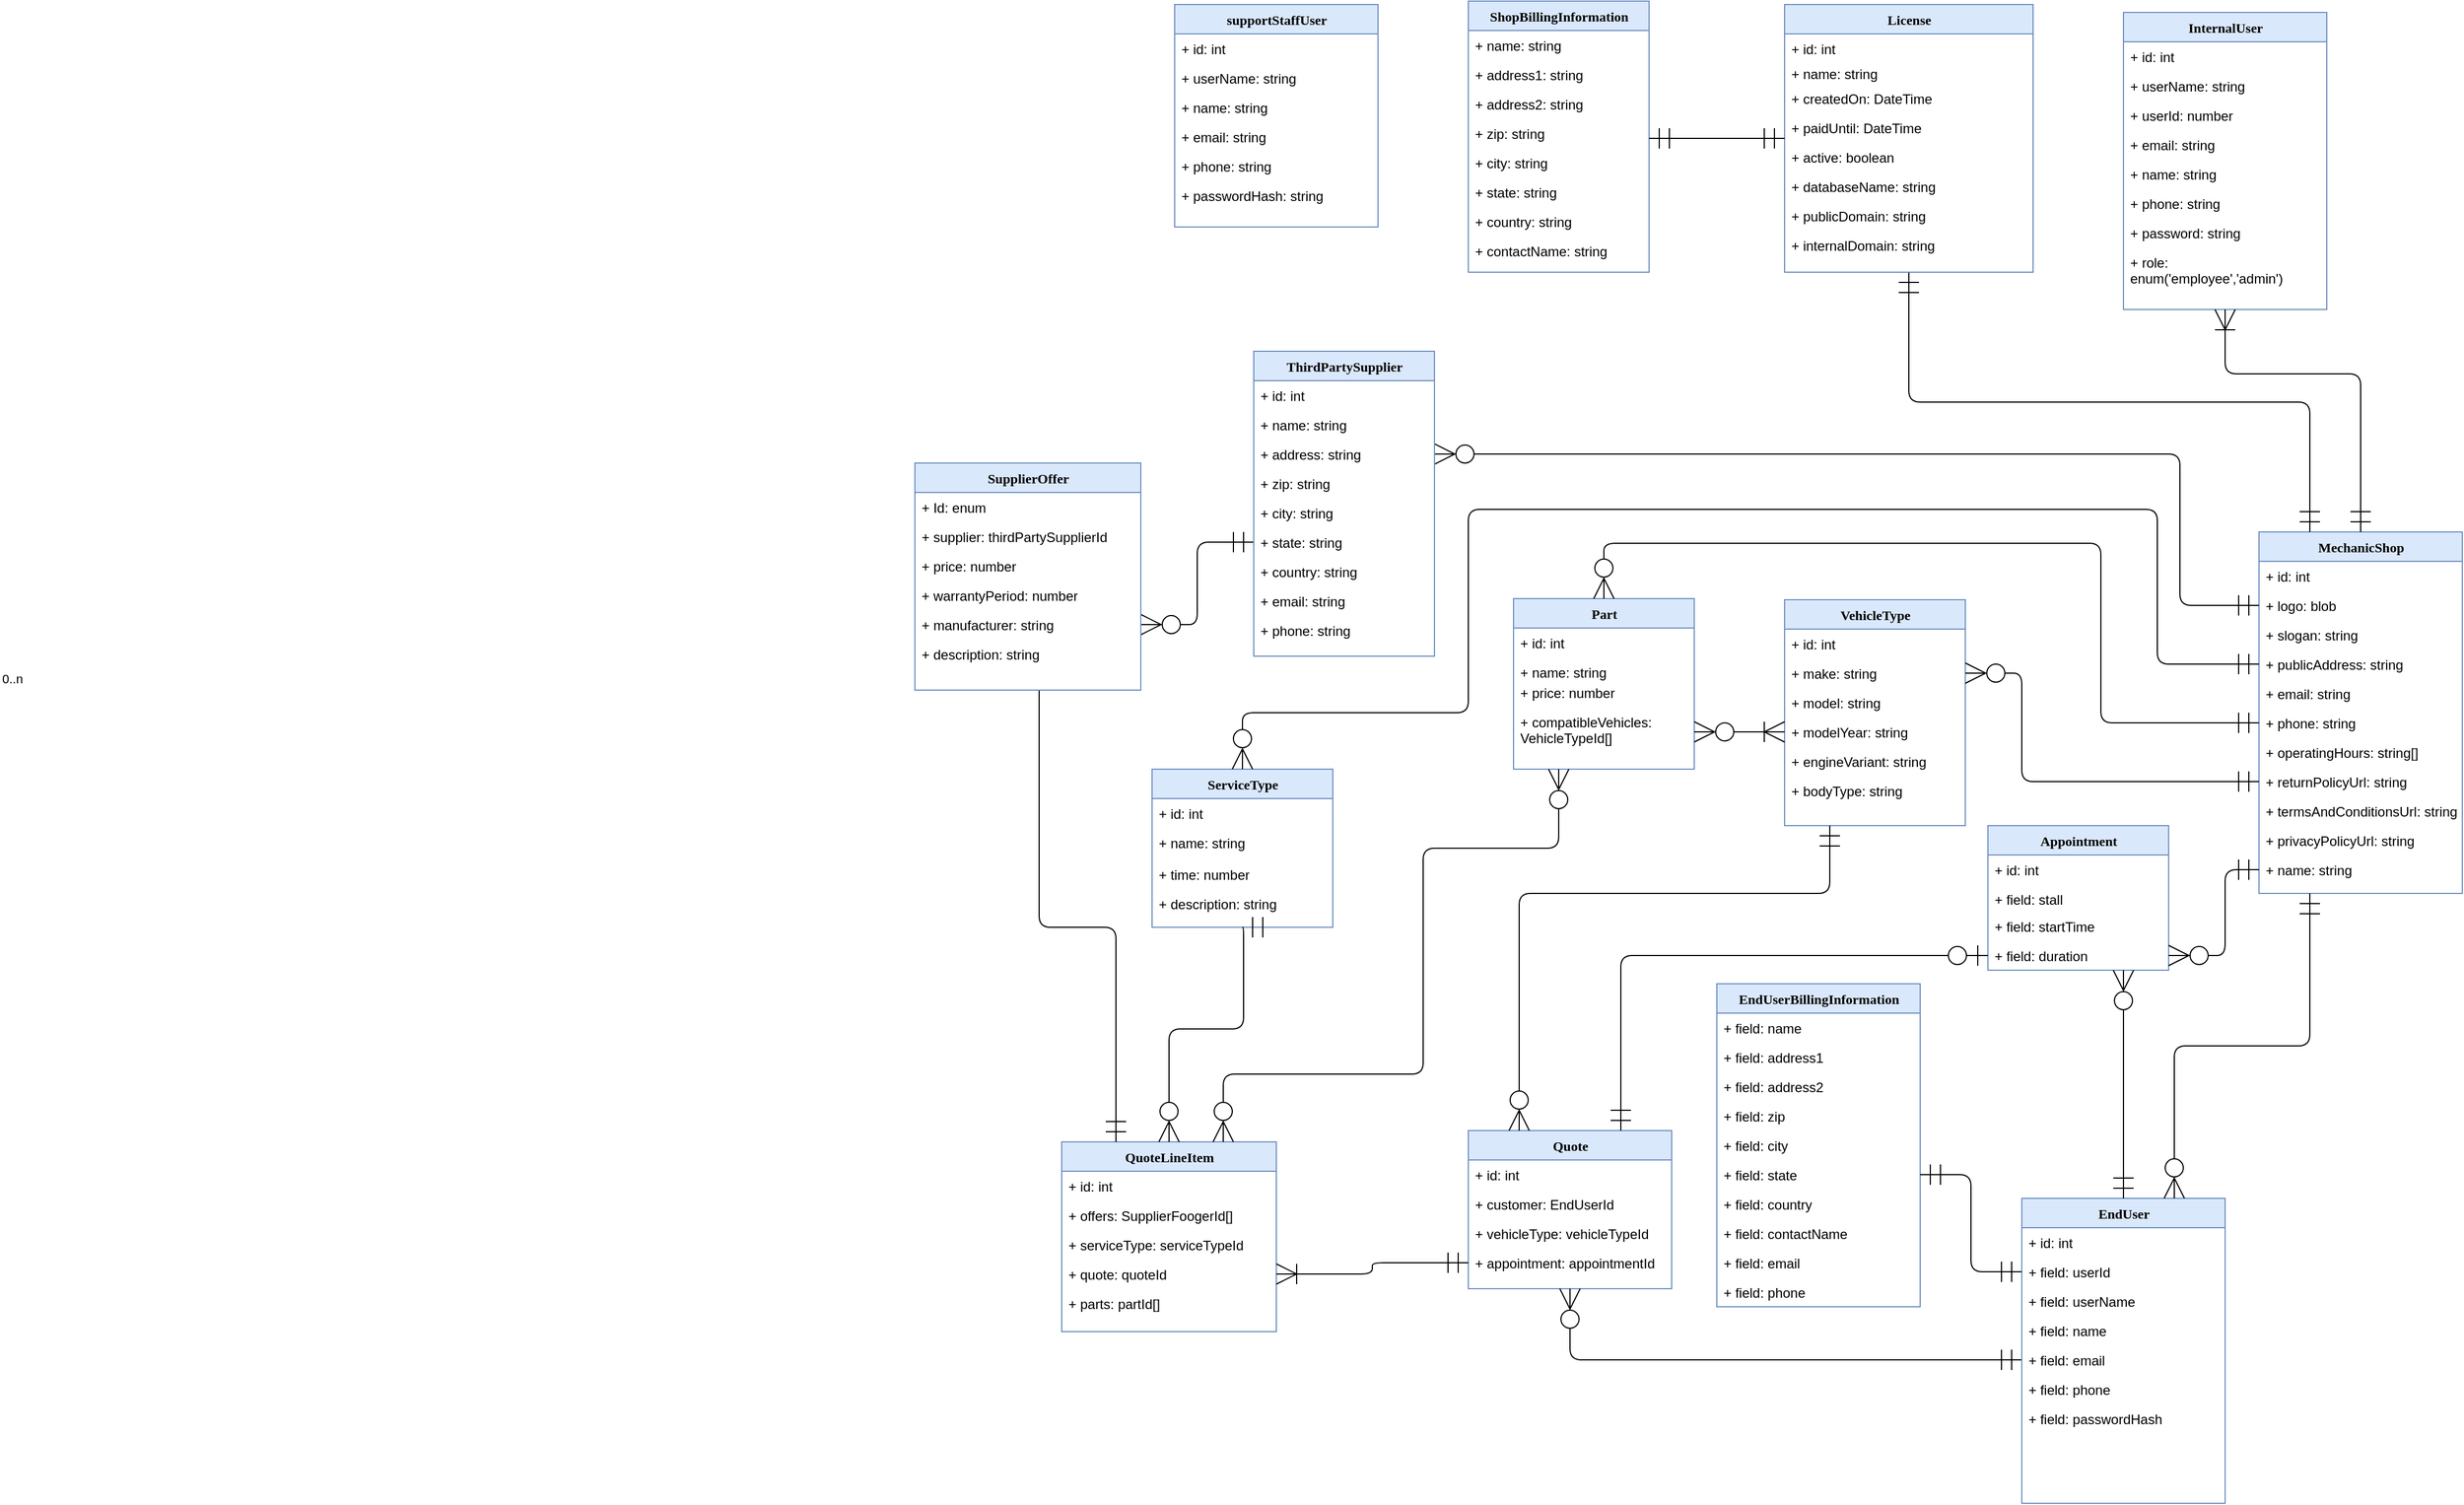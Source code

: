 <mxfile version="20.2.3" type="device"><diagram name="Page-1" id="9f46799a-70d6-7492-0946-bef42562c5a5"><mxGraphModel dx="3738" dy="2034" grid="1" gridSize="10" guides="1" tooltips="1" connect="1" arrows="1" fold="1" page="1" pageScale="1" pageWidth="1100" pageHeight="850" background="none" math="0" shadow="0"><root><mxCell id="0"/><mxCell id="1" parent="0"/><mxCell id="78961159f06e98e8-56" value="MechanicShop" style="swimlane;html=1;fontStyle=1;align=center;verticalAlign=top;childLayout=stackLayout;horizontal=1;startSize=26;horizontalStack=0;resizeParent=1;resizeLast=0;collapsible=1;marginBottom=0;swimlaneFillColor=#ffffff;rounded=0;shadow=0;comic=0;labelBackgroundColor=none;strokeWidth=1;fillColor=#dae8fc;fontFamily=Verdana;fontSize=12;strokeColor=#6c8ebf;" parent="1" vertex="1"><mxGeometry x="750" y="450" width="180" height="320" as="geometry"/></mxCell><mxCell id="H57DBLvsiJcWtCzNr-ad-3" value="+ id: int" style="text;html=1;strokeColor=none;fillColor=none;align=left;verticalAlign=top;spacingLeft=4;spacingRight=4;whiteSpace=wrap;overflow=hidden;rotatable=0;points=[[0,0.5],[1,0.5]];portConstraint=eastwest;" vertex="1" parent="78961159f06e98e8-56"><mxGeometry y="26" width="180" height="26" as="geometry"/></mxCell><mxCell id="78961159f06e98e8-57" value="+ logo: blob" style="text;html=1;strokeColor=none;fillColor=none;align=left;verticalAlign=top;spacingLeft=4;spacingRight=4;whiteSpace=wrap;overflow=hidden;rotatable=0;points=[[0,0.5],[1,0.5]];portConstraint=eastwest;" parent="78961159f06e98e8-56" vertex="1"><mxGeometry y="52" width="180" height="26" as="geometry"/></mxCell><mxCell id="78961159f06e98e8-58" value="+ slogan: string" style="text;html=1;strokeColor=none;fillColor=none;align=left;verticalAlign=top;spacingLeft=4;spacingRight=4;whiteSpace=wrap;overflow=hidden;rotatable=0;points=[[0,0.5],[1,0.5]];portConstraint=eastwest;" parent="78961159f06e98e8-56" vertex="1"><mxGeometry y="78" width="180" height="26" as="geometry"/></mxCell><mxCell id="78961159f06e98e8-59" value="+ publicAddress: string" style="text;html=1;strokeColor=none;fillColor=none;align=left;verticalAlign=top;spacingLeft=4;spacingRight=4;whiteSpace=wrap;overflow=hidden;rotatable=0;points=[[0,0.5],[1,0.5]];portConstraint=eastwest;" parent="78961159f06e98e8-56" vertex="1"><mxGeometry y="104" width="180" height="26" as="geometry"/></mxCell><mxCell id="78961159f06e98e8-60" value="+ email: string" style="text;html=1;strokeColor=none;fillColor=none;align=left;verticalAlign=top;spacingLeft=4;spacingRight=4;whiteSpace=wrap;overflow=hidden;rotatable=0;points=[[0,0.5],[1,0.5]];portConstraint=eastwest;" parent="78961159f06e98e8-56" vertex="1"><mxGeometry y="130" width="180" height="26" as="geometry"/></mxCell><mxCell id="78961159f06e98e8-61" value="+ phone: string" style="text;html=1;strokeColor=none;fillColor=none;align=left;verticalAlign=top;spacingLeft=4;spacingRight=4;whiteSpace=wrap;overflow=hidden;rotatable=0;points=[[0,0.5],[1,0.5]];portConstraint=eastwest;" parent="78961159f06e98e8-56" vertex="1"><mxGeometry y="156" width="180" height="26" as="geometry"/></mxCell><mxCell id="78961159f06e98e8-62" value="+ operatingHours: string[]" style="text;html=1;strokeColor=none;fillColor=none;align=left;verticalAlign=top;spacingLeft=4;spacingRight=4;whiteSpace=wrap;overflow=hidden;rotatable=0;points=[[0,0.5],[1,0.5]];portConstraint=eastwest;" parent="78961159f06e98e8-56" vertex="1"><mxGeometry y="182" width="180" height="26" as="geometry"/></mxCell><mxCell id="78961159f06e98e8-63" value="+ returnPolicyUrl: string" style="text;html=1;strokeColor=none;fillColor=none;align=left;verticalAlign=top;spacingLeft=4;spacingRight=4;whiteSpace=wrap;overflow=hidden;rotatable=0;points=[[0,0.5],[1,0.5]];portConstraint=eastwest;" parent="78961159f06e98e8-56" vertex="1"><mxGeometry y="208" width="180" height="26" as="geometry"/></mxCell><mxCell id="78961159f06e98e8-65" value="+ termsAndConditionsUrl: string" style="text;html=1;strokeColor=none;fillColor=none;align=left;verticalAlign=top;spacingLeft=4;spacingRight=4;whiteSpace=wrap;overflow=hidden;rotatable=0;points=[[0,0.5],[1,0.5]];portConstraint=eastwest;" parent="78961159f06e98e8-56" vertex="1"><mxGeometry y="234" width="180" height="26" as="geometry"/></mxCell><mxCell id="78961159f06e98e8-66" value="+ privacyPolicyUrl: string" style="text;html=1;strokeColor=none;fillColor=none;align=left;verticalAlign=top;spacingLeft=4;spacingRight=4;whiteSpace=wrap;overflow=hidden;rotatable=0;points=[[0,0.5],[1,0.5]];portConstraint=eastwest;" parent="78961159f06e98e8-56" vertex="1"><mxGeometry y="260" width="180" height="26" as="geometry"/></mxCell><mxCell id="MaNafPkNK3dRG7eyU0Rh-2" value="+ name: string" style="text;html=1;strokeColor=none;fillColor=none;align=left;verticalAlign=top;spacingLeft=4;spacingRight=4;whiteSpace=wrap;overflow=hidden;rotatable=0;points=[[0,0.5],[1,0.5]];portConstraint=eastwest;" parent="78961159f06e98e8-56" vertex="1"><mxGeometry y="286" width="180" height="26" as="geometry"/></mxCell><mxCell id="78961159f06e98e8-82" value="Quote" style="swimlane;html=1;fontStyle=1;align=center;verticalAlign=top;childLayout=stackLayout;horizontal=1;startSize=26;horizontalStack=0;resizeParent=1;resizeLast=0;collapsible=1;marginBottom=0;swimlaneFillColor=#ffffff;rounded=0;shadow=0;comic=0;labelBackgroundColor=none;strokeWidth=1;fillColor=#dae8fc;fontFamily=Verdana;fontSize=12;strokeColor=#6c8ebf;" parent="1" vertex="1"><mxGeometry x="50" y="980" width="180" height="140" as="geometry"/></mxCell><mxCell id="78961159f06e98e8-85" value="+ id: int" style="text;html=1;strokeColor=none;fillColor=none;align=left;verticalAlign=top;spacingLeft=4;spacingRight=4;whiteSpace=wrap;overflow=hidden;rotatable=0;points=[[0,0.5],[1,0.5]];portConstraint=eastwest;" parent="78961159f06e98e8-82" vertex="1"><mxGeometry y="26" width="180" height="26" as="geometry"/></mxCell><mxCell id="78961159f06e98e8-83" value="+ customer: EndUserId" style="text;html=1;strokeColor=none;fillColor=none;align=left;verticalAlign=top;spacingLeft=4;spacingRight=4;whiteSpace=wrap;overflow=hidden;rotatable=0;points=[[0,0.5],[1,0.5]];portConstraint=eastwest;" parent="78961159f06e98e8-82" vertex="1"><mxGeometry y="52" width="180" height="26" as="geometry"/></mxCell><mxCell id="78961159f06e98e8-84" value="+ vehicleType: vehicleTypeId" style="text;html=1;strokeColor=none;fillColor=none;align=left;verticalAlign=top;spacingLeft=4;spacingRight=4;whiteSpace=wrap;overflow=hidden;rotatable=0;points=[[0,0.5],[1,0.5]];portConstraint=eastwest;" parent="78961159f06e98e8-82" vertex="1"><mxGeometry y="78" width="180" height="26" as="geometry"/></mxCell><mxCell id="78961159f06e98e8-86" value="+ appointment: appointmentId" style="text;html=1;strokeColor=none;fillColor=none;align=left;verticalAlign=top;spacingLeft=4;spacingRight=4;whiteSpace=wrap;overflow=hidden;rotatable=0;points=[[0,0.5],[1,0.5]];portConstraint=eastwest;" parent="78961159f06e98e8-82" vertex="1"><mxGeometry y="104" width="180" height="26" as="geometry"/></mxCell><mxCell id="78961159f06e98e8-95" value="QuoteLineItem" style="swimlane;html=1;fontStyle=1;align=center;verticalAlign=top;childLayout=stackLayout;horizontal=1;startSize=26;horizontalStack=0;resizeParent=1;resizeLast=0;collapsible=1;marginBottom=0;swimlaneFillColor=#ffffff;rounded=0;shadow=0;comic=0;labelBackgroundColor=none;strokeWidth=1;fillColor=#dae8fc;fontFamily=Verdana;fontSize=12;strokeColor=#6c8ebf;" parent="1" vertex="1"><mxGeometry x="-310" y="990" width="190" height="168" as="geometry"/></mxCell><mxCell id="78961159f06e98e8-87" value="+ id: int" style="text;html=1;strokeColor=none;fillColor=none;align=left;verticalAlign=top;spacingLeft=4;spacingRight=4;whiteSpace=wrap;overflow=hidden;rotatable=0;points=[[0,0.5],[1,0.5]];portConstraint=eastwest;" parent="78961159f06e98e8-95" vertex="1"><mxGeometry y="26" width="190" height="26" as="geometry"/></mxCell><mxCell id="78961159f06e98e8-96" value="+ offers: SupplierFoogerId[]" style="text;html=1;strokeColor=none;fillColor=none;align=left;verticalAlign=top;spacingLeft=4;spacingRight=4;whiteSpace=wrap;overflow=hidden;rotatable=0;points=[[0,0.5],[1,0.5]];portConstraint=eastwest;" parent="78961159f06e98e8-95" vertex="1"><mxGeometry y="52" width="190" height="26" as="geometry"/></mxCell><mxCell id="78961159f06e98e8-97" value="+ serviceType: serviceTypeId&amp;nbsp;" style="text;html=1;strokeColor=none;fillColor=none;align=left;verticalAlign=top;spacingLeft=4;spacingRight=4;whiteSpace=wrap;overflow=hidden;rotatable=0;points=[[0,0.5],[1,0.5]];portConstraint=eastwest;" parent="78961159f06e98e8-95" vertex="1"><mxGeometry y="78" width="190" height="26" as="geometry"/></mxCell><mxCell id="78961159f06e98e8-98" value="+ quote: quoteId" style="text;html=1;strokeColor=none;fillColor=none;align=left;verticalAlign=top;spacingLeft=4;spacingRight=4;whiteSpace=wrap;overflow=hidden;rotatable=0;points=[[0,0.5],[1,0.5]];portConstraint=eastwest;" parent="78961159f06e98e8-95" vertex="1"><mxGeometry y="104" width="190" height="26" as="geometry"/></mxCell><mxCell id="78961159f06e98e8-102" value="+ parts: partId[]" style="text;html=1;strokeColor=none;fillColor=none;align=left;verticalAlign=top;spacingLeft=4;spacingRight=4;whiteSpace=wrap;overflow=hidden;rotatable=0;points=[[0,0.5],[1,0.5]];portConstraint=eastwest;" parent="78961159f06e98e8-95" vertex="1"><mxGeometry y="130" width="190" height="26" as="geometry"/></mxCell><mxCell id="46ZdBslRODWZEYfCIZZH-12" value="" style="endArrow=ERmandOne;html=1;edgeStyle=orthogonalEdgeStyle;rounded=1;exitX=0.5;exitY=1;exitDx=0;exitDy=0;entryX=0.25;entryY=0;entryDx=0;entryDy=0;startArrow=ERmandOne;startFill=0;endFill=0;endSize=16;startSize=16;" parent="1" source="ke-xXv9OqPbWqF709rVO-10" target="78961159f06e98e8-56" edge="1"><mxGeometry relative="1" as="geometry"><mxPoint x="480" y="360" as="sourcePoint"/><mxPoint x="500" y="490" as="targetPoint"/></mxGeometry></mxCell><mxCell id="46ZdBslRODWZEYfCIZZH-15" value="InternalUser" style="swimlane;html=1;fontStyle=1;align=center;verticalAlign=top;childLayout=stackLayout;horizontal=1;startSize=26;horizontalStack=0;resizeParent=1;resizeLast=0;collapsible=1;marginBottom=0;swimlaneFillColor=#ffffff;rounded=0;shadow=0;comic=0;labelBackgroundColor=none;strokeWidth=1;fillColor=#dae8fc;fontFamily=Verdana;fontSize=12;strokeColor=#6c8ebf;" parent="1" vertex="1"><mxGeometry x="630" y="-10" width="180" height="263" as="geometry"/></mxCell><mxCell id="H57DBLvsiJcWtCzNr-ad-4" value="+ id: int" style="text;html=1;strokeColor=none;fillColor=none;align=left;verticalAlign=top;spacingLeft=4;spacingRight=4;whiteSpace=wrap;overflow=hidden;rotatable=0;points=[[0,0.5],[1,0.5]];portConstraint=eastwest;" vertex="1" parent="46ZdBslRODWZEYfCIZZH-15"><mxGeometry y="26" width="180" height="26" as="geometry"/></mxCell><mxCell id="46ZdBslRODWZEYfCIZZH-16" value="+ userName: string" style="text;html=1;strokeColor=none;fillColor=none;align=left;verticalAlign=top;spacingLeft=4;spacingRight=4;whiteSpace=wrap;overflow=hidden;rotatable=0;points=[[0,0.5],[1,0.5]];portConstraint=eastwest;" parent="46ZdBslRODWZEYfCIZZH-15" vertex="1"><mxGeometry y="52" width="180" height="26" as="geometry"/></mxCell><mxCell id="46ZdBslRODWZEYfCIZZH-17" value="+ userId: number" style="text;html=1;strokeColor=none;fillColor=none;align=left;verticalAlign=top;spacingLeft=4;spacingRight=4;whiteSpace=wrap;overflow=hidden;rotatable=0;points=[[0,0.5],[1,0.5]];portConstraint=eastwest;" parent="46ZdBslRODWZEYfCIZZH-15" vertex="1"><mxGeometry y="78" width="180" height="26" as="geometry"/></mxCell><mxCell id="46ZdBslRODWZEYfCIZZH-18" value="+ email: string" style="text;html=1;strokeColor=none;fillColor=none;align=left;verticalAlign=top;spacingLeft=4;spacingRight=4;whiteSpace=wrap;overflow=hidden;rotatable=0;points=[[0,0.5],[1,0.5]];portConstraint=eastwest;" parent="46ZdBslRODWZEYfCIZZH-15" vertex="1"><mxGeometry y="104" width="180" height="26" as="geometry"/></mxCell><mxCell id="46ZdBslRODWZEYfCIZZH-19" value="+ name: string" style="text;html=1;strokeColor=none;fillColor=none;align=left;verticalAlign=top;spacingLeft=4;spacingRight=4;whiteSpace=wrap;overflow=hidden;rotatable=0;points=[[0,0.5],[1,0.5]];portConstraint=eastwest;" parent="46ZdBslRODWZEYfCIZZH-15" vertex="1"><mxGeometry y="130" width="180" height="26" as="geometry"/></mxCell><mxCell id="46ZdBslRODWZEYfCIZZH-20" value="+ phone: string" style="text;html=1;strokeColor=none;fillColor=none;align=left;verticalAlign=top;spacingLeft=4;spacingRight=4;whiteSpace=wrap;overflow=hidden;rotatable=0;points=[[0,0.5],[1,0.5]];portConstraint=eastwest;" parent="46ZdBslRODWZEYfCIZZH-15" vertex="1"><mxGeometry y="156" width="180" height="26" as="geometry"/></mxCell><mxCell id="46ZdBslRODWZEYfCIZZH-21" value="+ password: string" style="text;html=1;strokeColor=none;fillColor=none;align=left;verticalAlign=top;spacingLeft=4;spacingRight=4;whiteSpace=wrap;overflow=hidden;rotatable=0;points=[[0,0.5],[1,0.5]];portConstraint=eastwest;" parent="46ZdBslRODWZEYfCIZZH-15" vertex="1"><mxGeometry y="182" width="180" height="26" as="geometry"/></mxCell><mxCell id="MaNafPkNK3dRG7eyU0Rh-1" value="+ role: enum('employee','admin')" style="text;html=1;strokeColor=none;fillColor=none;align=left;verticalAlign=top;spacingLeft=4;spacingRight=4;whiteSpace=wrap;overflow=hidden;rotatable=0;points=[[0,0.5],[1,0.5]];portConstraint=eastwest;" parent="46ZdBslRODWZEYfCIZZH-15" vertex="1"><mxGeometry y="208" width="180" height="38" as="geometry"/></mxCell><mxCell id="46ZdBslRODWZEYfCIZZH-25" value="" style="endArrow=ERoneToMany;html=1;edgeStyle=orthogonalEdgeStyle;rounded=1;exitX=0.5;exitY=0;exitDx=0;exitDy=0;entryX=0.5;entryY=1;entryDx=0;entryDy=0;endFill=0;startArrow=ERmandOne;startFill=0;endSize=16;startSize=16;" parent="1" source="78961159f06e98e8-56" target="46ZdBslRODWZEYfCIZZH-15" edge="1"><mxGeometry relative="1" as="geometry"><mxPoint x="895" y="708" as="sourcePoint"/><mxPoint x="1055" y="708" as="targetPoint"/><Array as="points"><mxPoint x="840" y="310"/><mxPoint x="720" y="310"/></Array></mxGeometry></mxCell><mxCell id="46ZdBslRODWZEYfCIZZH-28" value="EndUserBillingInformation" style="swimlane;html=1;fontStyle=1;align=center;verticalAlign=top;childLayout=stackLayout;horizontal=1;startSize=26;horizontalStack=0;resizeParent=1;resizeLast=0;collapsible=1;marginBottom=0;swimlaneFillColor=#ffffff;rounded=0;shadow=0;comic=0;labelBackgroundColor=none;strokeWidth=1;fillColor=#dae8fc;fontFamily=Verdana;fontSize=12;strokeColor=#6c8ebf;" parent="1" vertex="1"><mxGeometry x="270" y="850" width="180" height="286" as="geometry"/></mxCell><mxCell id="46ZdBslRODWZEYfCIZZH-29" value="+ field: name" style="text;html=1;strokeColor=none;fillColor=none;align=left;verticalAlign=top;spacingLeft=4;spacingRight=4;whiteSpace=wrap;overflow=hidden;rotatable=0;points=[[0,0.5],[1,0.5]];portConstraint=eastwest;" parent="46ZdBslRODWZEYfCIZZH-28" vertex="1"><mxGeometry y="26" width="180" height="26" as="geometry"/></mxCell><mxCell id="46ZdBslRODWZEYfCIZZH-30" value="+ field: address1" style="text;html=1;strokeColor=none;fillColor=none;align=left;verticalAlign=top;spacingLeft=4;spacingRight=4;whiteSpace=wrap;overflow=hidden;rotatable=0;points=[[0,0.5],[1,0.5]];portConstraint=eastwest;" parent="46ZdBslRODWZEYfCIZZH-28" vertex="1"><mxGeometry y="52" width="180" height="26" as="geometry"/></mxCell><mxCell id="46ZdBslRODWZEYfCIZZH-31" value="+ field: address2" style="text;html=1;strokeColor=none;fillColor=none;align=left;verticalAlign=top;spacingLeft=4;spacingRight=4;whiteSpace=wrap;overflow=hidden;rotatable=0;points=[[0,0.5],[1,0.5]];portConstraint=eastwest;" parent="46ZdBslRODWZEYfCIZZH-28" vertex="1"><mxGeometry y="78" width="180" height="26" as="geometry"/></mxCell><mxCell id="46ZdBslRODWZEYfCIZZH-32" value="+ field: zip" style="text;html=1;strokeColor=none;fillColor=none;align=left;verticalAlign=top;spacingLeft=4;spacingRight=4;whiteSpace=wrap;overflow=hidden;rotatable=0;points=[[0,0.5],[1,0.5]];portConstraint=eastwest;" parent="46ZdBslRODWZEYfCIZZH-28" vertex="1"><mxGeometry y="104" width="180" height="26" as="geometry"/></mxCell><mxCell id="46ZdBslRODWZEYfCIZZH-33" value="+ field: city" style="text;html=1;strokeColor=none;fillColor=none;align=left;verticalAlign=top;spacingLeft=4;spacingRight=4;whiteSpace=wrap;overflow=hidden;rotatable=0;points=[[0,0.5],[1,0.5]];portConstraint=eastwest;" parent="46ZdBslRODWZEYfCIZZH-28" vertex="1"><mxGeometry y="130" width="180" height="26" as="geometry"/></mxCell><mxCell id="46ZdBslRODWZEYfCIZZH-34" value="+ field: state" style="text;html=1;strokeColor=none;fillColor=none;align=left;verticalAlign=top;spacingLeft=4;spacingRight=4;whiteSpace=wrap;overflow=hidden;rotatable=0;points=[[0,0.5],[1,0.5]];portConstraint=eastwest;" parent="46ZdBslRODWZEYfCIZZH-28" vertex="1"><mxGeometry y="156" width="180" height="26" as="geometry"/></mxCell><mxCell id="46ZdBslRODWZEYfCIZZH-35" value="+ field: country" style="text;html=1;strokeColor=none;fillColor=none;align=left;verticalAlign=top;spacingLeft=4;spacingRight=4;whiteSpace=wrap;overflow=hidden;rotatable=0;points=[[0,0.5],[1,0.5]];portConstraint=eastwest;" parent="46ZdBslRODWZEYfCIZZH-28" vertex="1"><mxGeometry y="182" width="180" height="26" as="geometry"/></mxCell><mxCell id="46ZdBslRODWZEYfCIZZH-36" value="+ field: contactName" style="text;html=1;strokeColor=none;fillColor=none;align=left;verticalAlign=top;spacingLeft=4;spacingRight=4;whiteSpace=wrap;overflow=hidden;rotatable=0;points=[[0,0.5],[1,0.5]];portConstraint=eastwest;" parent="46ZdBslRODWZEYfCIZZH-28" vertex="1"><mxGeometry y="208" width="180" height="26" as="geometry"/></mxCell><mxCell id="46ZdBslRODWZEYfCIZZH-37" value="+ field: email" style="text;html=1;strokeColor=none;fillColor=none;align=left;verticalAlign=top;spacingLeft=4;spacingRight=4;whiteSpace=wrap;overflow=hidden;rotatable=0;points=[[0,0.5],[1,0.5]];portConstraint=eastwest;" parent="46ZdBslRODWZEYfCIZZH-28" vertex="1"><mxGeometry y="234" width="180" height="26" as="geometry"/></mxCell><mxCell id="46ZdBslRODWZEYfCIZZH-38" value="+ field: phone" style="text;html=1;strokeColor=none;fillColor=none;align=left;verticalAlign=top;spacingLeft=4;spacingRight=4;whiteSpace=wrap;overflow=hidden;rotatable=0;points=[[0,0.5],[1,0.5]];portConstraint=eastwest;" parent="46ZdBslRODWZEYfCIZZH-28" vertex="1"><mxGeometry y="260" width="180" height="26" as="geometry"/></mxCell><mxCell id="46ZdBslRODWZEYfCIZZH-40" value="" style="endArrow=ERmandOne;endFill=0;endSize=16;html=1;rounded=1;strokeColor=default;exitX=1;exitY=0.5;exitDx=0;exitDy=0;edgeStyle=orthogonalEdgeStyle;startSize=16;entryX=0;entryY=0.5;entryDx=0;entryDy=0;startArrow=ERoneToMany;startFill=0;" parent="1" source="78961159f06e98e8-98" target="78961159f06e98e8-86" edge="1"><mxGeometry width="160" relative="1" as="geometry"><mxPoint x="-260" y="1818" as="sourcePoint"/><mxPoint x="20" y="1093" as="targetPoint"/></mxGeometry></mxCell><mxCell id="46ZdBslRODWZEYfCIZZH-41" value="" style="endArrow=ERzeroToMany;html=1;edgeStyle=orthogonalEdgeStyle;rounded=1;startSize=16;endSize=16;strokeColor=default;exitX=0;exitY=0.5;exitDx=0;exitDy=0;startArrow=ERmandOne;startFill=0;endFill=0;entryX=0.5;entryY=1;entryDx=0;entryDy=0;" parent="1" source="46ZdBslRODWZEYfCIZZH-50" target="78961159f06e98e8-82" edge="1"><mxGeometry relative="1" as="geometry"><mxPoint x="340" y="980" as="sourcePoint"/><mxPoint x="230" y="1123" as="targetPoint"/><Array as="points"><mxPoint x="140" y="1183"/></Array></mxGeometry></mxCell><mxCell id="46ZdBslRODWZEYfCIZZH-42" value="1" style="edgeLabel;resizable=0;html=1;align=left;verticalAlign=bottom;" parent="46ZdBslRODWZEYfCIZZH-41" connectable="0" vertex="1"><mxGeometry x="-1" relative="1" as="geometry"/></mxCell><mxCell id="46ZdBslRODWZEYfCIZZH-46" value="EndUser" style="swimlane;html=1;fontStyle=1;align=center;verticalAlign=top;childLayout=stackLayout;horizontal=1;startSize=26;horizontalStack=0;resizeParent=1;resizeLast=0;collapsible=1;marginBottom=0;swimlaneFillColor=#ffffff;rounded=0;shadow=0;comic=0;labelBackgroundColor=none;strokeWidth=1;fillColor=#dae8fc;fontFamily=Verdana;fontSize=12;strokeColor=#6c8ebf;" parent="1" vertex="1"><mxGeometry x="540" y="1040" width="180" height="270" as="geometry"/></mxCell><mxCell id="78961159f06e98e8-89" value="+ id: int" style="text;html=1;strokeColor=none;fillColor=none;align=left;verticalAlign=top;spacingLeft=4;spacingRight=4;whiteSpace=wrap;overflow=hidden;rotatable=0;points=[[0,0.5],[1,0.5]];portConstraint=eastwest;" parent="46ZdBslRODWZEYfCIZZH-46" vertex="1"><mxGeometry y="26" width="180" height="26" as="geometry"/></mxCell><mxCell id="46ZdBslRODWZEYfCIZZH-47" value="+ field: userId" style="text;html=1;strokeColor=none;fillColor=none;align=left;verticalAlign=top;spacingLeft=4;spacingRight=4;whiteSpace=wrap;overflow=hidden;rotatable=0;points=[[0,0.5],[1,0.5]];portConstraint=eastwest;" parent="46ZdBslRODWZEYfCIZZH-46" vertex="1"><mxGeometry y="52" width="180" height="26" as="geometry"/></mxCell><mxCell id="46ZdBslRODWZEYfCIZZH-48" value="+ field: userName" style="text;html=1;strokeColor=none;fillColor=none;align=left;verticalAlign=top;spacingLeft=4;spacingRight=4;whiteSpace=wrap;overflow=hidden;rotatable=0;points=[[0,0.5],[1,0.5]];portConstraint=eastwest;" parent="46ZdBslRODWZEYfCIZZH-46" vertex="1"><mxGeometry y="78" width="180" height="26" as="geometry"/></mxCell><mxCell id="46ZdBslRODWZEYfCIZZH-49" value="+ field: name" style="text;html=1;strokeColor=none;fillColor=none;align=left;verticalAlign=top;spacingLeft=4;spacingRight=4;whiteSpace=wrap;overflow=hidden;rotatable=0;points=[[0,0.5],[1,0.5]];portConstraint=eastwest;" parent="46ZdBslRODWZEYfCIZZH-46" vertex="1"><mxGeometry y="104" width="180" height="26" as="geometry"/></mxCell><mxCell id="46ZdBslRODWZEYfCIZZH-50" value="+ field: email" style="text;html=1;strokeColor=none;fillColor=none;align=left;verticalAlign=top;spacingLeft=4;spacingRight=4;whiteSpace=wrap;overflow=hidden;rotatable=0;points=[[0,0.5],[1,0.5]];portConstraint=eastwest;" parent="46ZdBslRODWZEYfCIZZH-46" vertex="1"><mxGeometry y="130" width="180" height="26" as="geometry"/></mxCell><mxCell id="46ZdBslRODWZEYfCIZZH-51" value="+ field: phone" style="text;html=1;strokeColor=none;fillColor=none;align=left;verticalAlign=top;spacingLeft=4;spacingRight=4;whiteSpace=wrap;overflow=hidden;rotatable=0;points=[[0,0.5],[1,0.5]];portConstraint=eastwest;" parent="46ZdBslRODWZEYfCIZZH-46" vertex="1"><mxGeometry y="156" width="180" height="26" as="geometry"/></mxCell><mxCell id="46ZdBslRODWZEYfCIZZH-52" value="+ field: passwordHash" style="text;html=1;strokeColor=none;fillColor=none;align=left;verticalAlign=top;spacingLeft=4;spacingRight=4;whiteSpace=wrap;overflow=hidden;rotatable=0;points=[[0,0.5],[1,0.5]];portConstraint=eastwest;" parent="46ZdBslRODWZEYfCIZZH-46" vertex="1"><mxGeometry y="182" width="180" height="26" as="geometry"/></mxCell><mxCell id="46ZdBslRODWZEYfCIZZH-56" value="" style="endArrow=ERmandOne;endFill=0;endSize=16;html=1;rounded=1;strokeColor=default;exitX=1;exitY=0.5;exitDx=0;exitDy=0;entryX=0;entryY=0.5;entryDx=0;entryDy=0;edgeStyle=orthogonalEdgeStyle;startArrow=ERmandOne;startFill=0;startSize=16;" parent="1" source="46ZdBslRODWZEYfCIZZH-34" target="46ZdBslRODWZEYfCIZZH-47" edge="1"><mxGeometry width="160" relative="1" as="geometry"><mxPoint x="430" y="1030" as="sourcePoint"/><mxPoint x="590" y="1030" as="targetPoint"/></mxGeometry></mxCell><mxCell id="46ZdBslRODWZEYfCIZZH-59" value="Appointment" style="swimlane;html=1;fontStyle=1;align=center;verticalAlign=top;childLayout=stackLayout;horizontal=1;startSize=26;horizontalStack=0;resizeParent=1;resizeLast=0;collapsible=1;marginBottom=0;swimlaneFillColor=#ffffff;rounded=0;shadow=0;comic=0;labelBackgroundColor=none;strokeWidth=1;fillColor=#dae8fc;fontFamily=Verdana;fontSize=12;strokeColor=#6c8ebf;" parent="1" vertex="1"><mxGeometry x="510" y="710" width="160" height="128" as="geometry"/></mxCell><mxCell id="46ZdBslRODWZEYfCIZZH-63" value="+ id: int" style="text;html=1;strokeColor=none;fillColor=none;align=left;verticalAlign=top;spacingLeft=4;spacingRight=4;whiteSpace=wrap;overflow=hidden;rotatable=0;points=[[0,0.5],[1,0.5]];portConstraint=eastwest;" parent="46ZdBslRODWZEYfCIZZH-59" vertex="1"><mxGeometry y="26" width="160" height="26" as="geometry"/></mxCell><mxCell id="46ZdBslRODWZEYfCIZZH-60" value="+ field: stall" style="text;html=1;strokeColor=none;fillColor=none;align=left;verticalAlign=top;spacingLeft=4;spacingRight=4;whiteSpace=wrap;overflow=hidden;rotatable=0;points=[[0,0.5],[1,0.5]];portConstraint=eastwest;" parent="46ZdBslRODWZEYfCIZZH-59" vertex="1"><mxGeometry y="52" width="160" height="24" as="geometry"/></mxCell><mxCell id="46ZdBslRODWZEYfCIZZH-61" value="+ field: startTime" style="text;html=1;strokeColor=none;fillColor=none;align=left;verticalAlign=top;spacingLeft=4;spacingRight=4;whiteSpace=wrap;overflow=hidden;rotatable=0;points=[[0,0.5],[1,0.5]];portConstraint=eastwest;" parent="46ZdBslRODWZEYfCIZZH-59" vertex="1"><mxGeometry y="76" width="160" height="26" as="geometry"/></mxCell><mxCell id="46ZdBslRODWZEYfCIZZH-62" value="+ field: duration" style="text;html=1;strokeColor=none;fillColor=none;align=left;verticalAlign=top;spacingLeft=4;spacingRight=4;whiteSpace=wrap;overflow=hidden;rotatable=0;points=[[0,0.5],[1,0.5]];portConstraint=eastwest;" parent="46ZdBslRODWZEYfCIZZH-59" vertex="1"><mxGeometry y="102" width="160" height="26" as="geometry"/></mxCell><mxCell id="46ZdBslRODWZEYfCIZZH-67" value="" style="endArrow=ERzeroToMany;html=1;edgeStyle=orthogonalEdgeStyle;rounded=1;startSize=16;endSize=16;strokeColor=default;exitX=0.25;exitY=1;exitDx=0;exitDy=0;entryX=0.75;entryY=0;entryDx=0;entryDy=0;endFill=0;startArrow=ERmandOne;startFill=0;" parent="1" source="78961159f06e98e8-56" target="46ZdBslRODWZEYfCIZZH-46" edge="1"><mxGeometry relative="1" as="geometry"><mxPoint x="110" y="840" as="sourcePoint"/><mxPoint x="270" y="840" as="targetPoint"/></mxGeometry></mxCell><mxCell id="46ZdBslRODWZEYfCIZZH-70" value="" style="endArrow=ERzeroToMany;html=1;edgeStyle=orthogonalEdgeStyle;rounded=1;startSize=16;endSize=16;strokeColor=default;exitX=0;exitY=0.5;exitDx=0;exitDy=0;entryX=1;entryY=0.5;entryDx=0;entryDy=0;endFill=0;startArrow=ERmandOne;startFill=0;" parent="1" target="46ZdBslRODWZEYfCIZZH-62" edge="1" source="MaNafPkNK3dRG7eyU0Rh-2"><mxGeometry relative="1" as="geometry"><mxPoint x="710" y="731" as="sourcePoint"/><mxPoint x="530" y="580" as="targetPoint"/><Array as="points"><mxPoint x="720" y="749"/><mxPoint x="720" y="825"/></Array></mxGeometry></mxCell><mxCell id="46ZdBslRODWZEYfCIZZH-73" value="" style="endArrow=ERzeroToOne;html=1;edgeStyle=orthogonalEdgeStyle;rounded=1;startSize=16;endSize=16;strokeColor=default;entryX=0;entryY=0.5;entryDx=0;entryDy=0;exitX=0.75;exitY=0;exitDx=0;exitDy=0;startArrow=ERmandOne;startFill=0;endFill=0;" parent="1" source="78961159f06e98e8-82" target="46ZdBslRODWZEYfCIZZH-62" edge="1"><mxGeometry relative="1" as="geometry"><mxPoint x="160" y="680" as="sourcePoint"/><mxPoint x="320" y="680" as="targetPoint"/><Array as="points"><mxPoint x="185" y="825"/></Array></mxGeometry></mxCell><mxCell id="46ZdBslRODWZEYfCIZZH-76" value="" style="endArrow=ERmandOne;html=1;edgeStyle=orthogonalEdgeStyle;rounded=1;startSize=16;endSize=16;strokeColor=default;entryX=0.5;entryY=0;entryDx=0;entryDy=0;exitX=0.75;exitY=1;exitDx=0;exitDy=0;startArrow=ERzeroToMany;startFill=0;endFill=0;" parent="1" source="46ZdBslRODWZEYfCIZZH-59" target="46ZdBslRODWZEYfCIZZH-46" edge="1"><mxGeometry relative="1" as="geometry"><mxPoint x="490" y="690" as="sourcePoint"/><mxPoint x="320" y="680" as="targetPoint"/><Array as="points"/></mxGeometry></mxCell><mxCell id="46ZdBslRODWZEYfCIZZH-90" value="" style="endArrow=ERzeroToMany;html=1;edgeStyle=orthogonalEdgeStyle;rounded=1;startSize=16;endSize=16;strokeColor=default;exitX=0;exitY=0.5;exitDx=0;exitDy=0;endFill=0;startArrow=ERmandOne;startFill=0;" parent="1" source="78961159f06e98e8-57" target="ke-xXv9OqPbWqF709rVO-37" edge="1"><mxGeometry relative="1" as="geometry"><mxPoint x="170" y="510" as="sourcePoint"/><mxPoint x="100" y="439" as="targetPoint"/><Array as="points"><mxPoint x="680" y="515"/><mxPoint x="680" y="381"/></Array></mxGeometry></mxCell><mxCell id="46ZdBslRODWZEYfCIZZH-102" value="" style="endArrow=ERzeroToMany;html=1;edgeStyle=orthogonalEdgeStyle;rounded=1;startSize=16;endSize=16;strokeColor=default;exitX=0;exitY=0.5;exitDx=0;exitDy=0;entryX=1;entryY=0.5;entryDx=0;entryDy=0;startArrow=ERmandOne;startFill=0;endFill=0;" parent="1" source="ke-xXv9OqPbWqF709rVO-40" target="ke-xXv9OqPbWqF709rVO-52" edge="1"><mxGeometry relative="1" as="geometry"><mxPoint x="-140" y="517" as="sourcePoint"/><mxPoint x="-180" y="517.0" as="targetPoint"/></mxGeometry></mxCell><mxCell id="46ZdBslRODWZEYfCIZZH-105" value="" style="endArrow=ERmandOne;html=1;edgeStyle=orthogonalEdgeStyle;rounded=1;startSize=16;endSize=16;strokeColor=default;startArrow=ERzeroToMany;startFill=0;endFill=0;entryX=0.25;entryY=0;entryDx=0;entryDy=0;" parent="1" edge="1" target="78961159f06e98e8-95"><mxGeometry relative="1" as="geometry"><mxPoint x="-330" y="550" as="sourcePoint"/><mxPoint x="-260" y="980" as="targetPoint"/><Array as="points"><mxPoint x="-330" y="800"/><mxPoint x="-262" y="800"/><mxPoint x="-262" y="990"/></Array></mxGeometry></mxCell><mxCell id="46ZdBslRODWZEYfCIZZH-109" value="VehicleType" style="swimlane;html=1;fontStyle=1;align=center;verticalAlign=top;childLayout=stackLayout;horizontal=1;startSize=26;horizontalStack=0;resizeParent=1;resizeLast=0;collapsible=1;marginBottom=0;swimlaneFillColor=#ffffff;rounded=0;shadow=0;comic=0;labelBackgroundColor=none;strokeWidth=1;fillColor=#dae8fc;fontFamily=Verdana;fontSize=12;strokeColor=#6c8ebf;" parent="1" vertex="1"><mxGeometry x="330" y="510" width="160" height="200" as="geometry"/></mxCell><mxCell id="46ZdBslRODWZEYfCIZZH-110" value="+ id: int" style="text;html=1;strokeColor=none;fillColor=none;align=left;verticalAlign=top;spacingLeft=4;spacingRight=4;whiteSpace=wrap;overflow=hidden;rotatable=0;points=[[0,0.5],[1,0.5]];portConstraint=eastwest;" parent="46ZdBslRODWZEYfCIZZH-109" vertex="1"><mxGeometry y="26" width="160" height="26" as="geometry"/></mxCell><mxCell id="46ZdBslRODWZEYfCIZZH-111" value="+ make: string" style="text;html=1;strokeColor=none;fillColor=none;align=left;verticalAlign=top;spacingLeft=4;spacingRight=4;whiteSpace=wrap;overflow=hidden;rotatable=0;points=[[0,0.5],[1,0.5]];portConstraint=eastwest;" parent="46ZdBslRODWZEYfCIZZH-109" vertex="1"><mxGeometry y="52" width="160" height="26" as="geometry"/></mxCell><mxCell id="46ZdBslRODWZEYfCIZZH-112" value="+ model: string" style="text;html=1;strokeColor=none;fillColor=none;align=left;verticalAlign=top;spacingLeft=4;spacingRight=4;whiteSpace=wrap;overflow=hidden;rotatable=0;points=[[0,0.5],[1,0.5]];portConstraint=eastwest;" parent="46ZdBslRODWZEYfCIZZH-109" vertex="1"><mxGeometry y="78" width="160" height="26" as="geometry"/></mxCell><mxCell id="46ZdBslRODWZEYfCIZZH-113" value="+ modelYear: string" style="text;html=1;strokeColor=none;fillColor=none;align=left;verticalAlign=top;spacingLeft=4;spacingRight=4;whiteSpace=wrap;overflow=hidden;rotatable=0;points=[[0,0.5],[1,0.5]];portConstraint=eastwest;" parent="46ZdBslRODWZEYfCIZZH-109" vertex="1"><mxGeometry y="104" width="160" height="26" as="geometry"/></mxCell><mxCell id="46ZdBslRODWZEYfCIZZH-114" value="+ engineVariant: string" style="text;html=1;strokeColor=none;fillColor=none;align=left;verticalAlign=top;spacingLeft=4;spacingRight=4;whiteSpace=wrap;overflow=hidden;rotatable=0;points=[[0,0.5],[1,0.5]];portConstraint=eastwest;" parent="46ZdBslRODWZEYfCIZZH-109" vertex="1"><mxGeometry y="130" width="160" height="26" as="geometry"/></mxCell><mxCell id="MaNafPkNK3dRG7eyU0Rh-3" value="+ bodyType: string" style="text;html=1;strokeColor=none;fillColor=none;align=left;verticalAlign=top;spacingLeft=4;spacingRight=4;whiteSpace=wrap;overflow=hidden;rotatable=0;points=[[0,0.5],[1,0.5]];portConstraint=eastwest;" parent="46ZdBslRODWZEYfCIZZH-109" vertex="1"><mxGeometry y="156" width="160" height="26" as="geometry"/></mxCell><mxCell id="46ZdBslRODWZEYfCIZZH-118" value="" style="endArrow=ERzeroToMany;html=1;edgeStyle=orthogonalEdgeStyle;rounded=1;startSize=16;endSize=16;strokeColor=default;exitX=0.25;exitY=1;exitDx=0;exitDy=0;entryX=0.25;entryY=0;entryDx=0;entryDy=0;startArrow=ERmandOne;startFill=0;endFill=0;" parent="1" source="46ZdBslRODWZEYfCIZZH-109" target="78961159f06e98e8-82" edge="1"><mxGeometry relative="1" as="geometry"><mxPoint x="320" y="900" as="sourcePoint"/><mxPoint x="480" y="900" as="targetPoint"/><Array as="points"><mxPoint x="370" y="770"/><mxPoint x="95" y="770"/></Array></mxGeometry></mxCell><mxCell id="46ZdBslRODWZEYfCIZZH-121" value="" style="endArrow=ERmandOne;html=1;edgeStyle=orthogonalEdgeStyle;rounded=1;startSize=16;endSize=16;strokeColor=default;exitX=1;exitY=0.5;exitDx=0;exitDy=0;entryX=0;entryY=0.5;entryDx=0;entryDy=0;endFill=0;startArrow=ERzeroToMany;startFill=0;" parent="1" source="46ZdBslRODWZEYfCIZZH-111" target="78961159f06e98e8-63" edge="1"><mxGeometry relative="1" as="geometry"><mxPoint x="320" y="900" as="sourcePoint"/><mxPoint x="480" y="900" as="targetPoint"/><Array as="points"><mxPoint x="540" y="575"/><mxPoint x="540" y="671"/></Array></mxGeometry></mxCell><mxCell id="46ZdBslRODWZEYfCIZZH-124" value="ServiceType" style="swimlane;html=1;fontStyle=1;align=center;verticalAlign=top;childLayout=stackLayout;horizontal=1;startSize=26;horizontalStack=0;resizeParent=1;resizeLast=0;collapsible=1;marginBottom=0;swimlaneFillColor=#ffffff;rounded=0;shadow=0;comic=0;labelBackgroundColor=none;strokeWidth=1;fillColor=#dae8fc;fontFamily=Verdana;fontSize=12;strokeColor=#6c8ebf;" parent="1" vertex="1"><mxGeometry x="-230" y="660" width="160" height="140" as="geometry"/></mxCell><mxCell id="46ZdBslRODWZEYfCIZZH-125" value="+ id: int" style="text;html=1;strokeColor=none;fillColor=none;align=left;verticalAlign=top;spacingLeft=4;spacingRight=4;whiteSpace=wrap;overflow=hidden;rotatable=0;points=[[0,0.5],[1,0.5]];portConstraint=eastwest;" parent="46ZdBslRODWZEYfCIZZH-124" vertex="1"><mxGeometry y="26" width="160" height="26" as="geometry"/></mxCell><mxCell id="46ZdBslRODWZEYfCIZZH-126" value="+ name: string" style="text;html=1;strokeColor=none;fillColor=none;align=left;verticalAlign=top;spacingLeft=4;spacingRight=4;whiteSpace=wrap;overflow=hidden;rotatable=0;points=[[0,0.5],[1,0.5]];portConstraint=eastwest;" parent="46ZdBslRODWZEYfCIZZH-124" vertex="1"><mxGeometry y="52" width="160" height="28" as="geometry"/></mxCell><mxCell id="46ZdBslRODWZEYfCIZZH-127" value="+ time: number" style="text;html=1;strokeColor=none;fillColor=none;align=left;verticalAlign=top;spacingLeft=4;spacingRight=4;whiteSpace=wrap;overflow=hidden;rotatable=0;points=[[0,0.5],[1,0.5]];portConstraint=eastwest;" parent="46ZdBslRODWZEYfCIZZH-124" vertex="1"><mxGeometry y="80" width="160" height="26" as="geometry"/></mxCell><mxCell id="46ZdBslRODWZEYfCIZZH-128" value="+ description: string" style="text;html=1;strokeColor=none;fillColor=none;align=left;verticalAlign=top;spacingLeft=4;spacingRight=4;whiteSpace=wrap;overflow=hidden;rotatable=0;points=[[0,0.5],[1,0.5]];portConstraint=eastwest;" parent="46ZdBslRODWZEYfCIZZH-124" vertex="1"><mxGeometry y="106" width="160" height="26" as="geometry"/></mxCell><mxCell id="46ZdBslRODWZEYfCIZZH-131" value="" style="endArrow=ERzeroToMany;html=1;edgeStyle=orthogonalEdgeStyle;rounded=1;startSize=16;endSize=16;strokeColor=default;entryX=0.5;entryY=0;entryDx=0;entryDy=0;exitX=0;exitY=0.5;exitDx=0;exitDy=0;startArrow=ERmandOne;startFill=0;endFill=0;" parent="1" source="78961159f06e98e8-59" target="46ZdBslRODWZEYfCIZZH-124" edge="1"><mxGeometry relative="1" as="geometry"><mxPoint x="610" y="580" as="sourcePoint"/><mxPoint x="480" y="990" as="targetPoint"/><Array as="points"><mxPoint x="660" y="567"/><mxPoint x="660" y="430"/><mxPoint x="50" y="430"/><mxPoint x="50" y="610"/><mxPoint x="-150" y="610"/></Array></mxGeometry></mxCell><mxCell id="46ZdBslRODWZEYfCIZZH-134" value="" style="endArrow=ERzeroToMany;html=1;edgeStyle=orthogonalEdgeStyle;rounded=1;startSize=16;endSize=16;strokeColor=default;exitX=0.5;exitY=1;exitDx=0;exitDy=0;entryX=0.5;entryY=0;entryDx=0;entryDy=0;startArrow=ERmandOne;startFill=0;endFill=0;" parent="1" source="46ZdBslRODWZEYfCIZZH-124" target="78961159f06e98e8-95" edge="1"><mxGeometry relative="1" as="geometry"><mxPoint x="-149.36" y="857.1" as="sourcePoint"/><mxPoint x="430" y="990" as="targetPoint"/><Array as="points"><mxPoint x="-149" y="890"/><mxPoint x="-215" y="890"/></Array></mxGeometry></mxCell><mxCell id="46ZdBslRODWZEYfCIZZH-137" value="Part" style="swimlane;html=1;fontStyle=1;align=center;verticalAlign=top;childLayout=stackLayout;horizontal=1;startSize=26;horizontalStack=0;resizeParent=1;resizeLast=0;collapsible=1;marginBottom=0;swimlaneFillColor=#ffffff;rounded=0;shadow=0;comic=0;labelBackgroundColor=none;strokeWidth=1;fillColor=#dae8fc;fontFamily=Verdana;fontSize=12;strokeColor=#6c8ebf;" parent="1" vertex="1"><mxGeometry x="90" y="509" width="160" height="151" as="geometry"/></mxCell><mxCell id="46ZdBslRODWZEYfCIZZH-139" value="+ id: int" style="text;html=1;strokeColor=none;fillColor=none;align=left;verticalAlign=top;spacingLeft=4;spacingRight=4;whiteSpace=wrap;overflow=hidden;rotatable=0;points=[[0,0.5],[1,0.5]];portConstraint=eastwest;" parent="46ZdBslRODWZEYfCIZZH-137" vertex="1"><mxGeometry y="26" width="160" height="26" as="geometry"/></mxCell><mxCell id="46ZdBslRODWZEYfCIZZH-138" value="+ name: string" style="text;html=1;strokeColor=none;fillColor=none;align=left;verticalAlign=top;spacingLeft=4;spacingRight=4;whiteSpace=wrap;overflow=hidden;rotatable=0;points=[[0,0.5],[1,0.5]];portConstraint=eastwest;" parent="46ZdBslRODWZEYfCIZZH-137" vertex="1"><mxGeometry y="52" width="160" height="18" as="geometry"/></mxCell><mxCell id="46ZdBslRODWZEYfCIZZH-140" value="+ price: number" style="text;html=1;strokeColor=none;fillColor=none;align=left;verticalAlign=top;spacingLeft=4;spacingRight=4;whiteSpace=wrap;overflow=hidden;rotatable=0;points=[[0,0.5],[1,0.5]];portConstraint=eastwest;" parent="46ZdBslRODWZEYfCIZZH-137" vertex="1"><mxGeometry y="70" width="160" height="26" as="geometry"/></mxCell><mxCell id="46ZdBslRODWZEYfCIZZH-141" value="+ compatibleVehicles: VehicleTypeId[]" style="text;html=1;strokeColor=none;fillColor=none;align=left;verticalAlign=top;spacingLeft=4;spacingRight=4;whiteSpace=wrap;overflow=hidden;rotatable=0;points=[[0,0.5],[1,0.5]];portConstraint=eastwest;" parent="46ZdBslRODWZEYfCIZZH-137" vertex="1"><mxGeometry y="96" width="160" height="44" as="geometry"/></mxCell><mxCell id="46ZdBslRODWZEYfCIZZH-144" value="" style="endArrow=ERzeroToMany;html=1;edgeStyle=orthogonalEdgeStyle;rounded=1;startSize=16;endSize=16;strokeColor=default;exitX=0;exitY=0.5;exitDx=0;exitDy=0;entryX=0.5;entryY=0;entryDx=0;entryDy=0;endFill=0;startArrow=ERmandOne;startFill=0;" parent="1" source="78961159f06e98e8-61" target="46ZdBslRODWZEYfCIZZH-137" edge="1"><mxGeometry relative="1" as="geometry"><mxPoint x="860" y="930" as="sourcePoint"/><mxPoint x="1020" y="930" as="targetPoint"/><Array as="points"><mxPoint x="610" y="619"/><mxPoint x="610" y="460"/><mxPoint x="170" y="460"/></Array></mxGeometry></mxCell><mxCell id="o2A0M3EPrdUJBVCQYMRQ-2" value="" style="endArrow=ERzeroToMany;html=1;edgeStyle=orthogonalEdgeStyle;rounded=1;exitX=0.25;exitY=1;exitDx=0;exitDy=0;entryX=0.75;entryY=0;entryDx=0;entryDy=0;startArrow=ERzeroToMany;startFill=0;endSize=16;startSize=16;endFill=0;" parent="1" source="46ZdBslRODWZEYfCIZZH-137" target="78961159f06e98e8-95" edge="1"><mxGeometry relative="1" as="geometry"><mxPoint x="70" y="780" as="sourcePoint"/><mxPoint x="-70" y="950" as="targetPoint"/><Array as="points"><mxPoint x="130" y="730"/><mxPoint x="10" y="730"/><mxPoint x="10" y="930"/><mxPoint x="-167" y="930"/><mxPoint x="-167" y="990"/></Array></mxGeometry></mxCell><mxCell id="bMPujhu8VFd3zGCD5QTW-3" value="" style="endArrow=ERoneToMany;html=1;edgeStyle=orthogonalEdgeStyle;rounded=1;exitX=1;exitY=0.5;exitDx=0;exitDy=0;entryX=0;entryY=0.5;entryDx=0;entryDy=0;startArrow=ERzeroToMany;startFill=0;endFill=0;endSize=16;startSize=16;" parent="1" source="46ZdBslRODWZEYfCIZZH-141" target="46ZdBslRODWZEYfCIZZH-113" edge="1"><mxGeometry relative="1" as="geometry"><mxPoint x="230" y="820" as="sourcePoint"/><mxPoint x="390" y="820" as="targetPoint"/></mxGeometry></mxCell><mxCell id="ke-xXv9OqPbWqF709rVO-1" value="ShopBillingInformation" style="swimlane;html=1;fontStyle=1;align=center;verticalAlign=top;childLayout=stackLayout;horizontal=1;startSize=26;horizontalStack=0;resizeParent=1;resizeLast=0;collapsible=1;marginBottom=0;swimlaneFillColor=#ffffff;rounded=0;shadow=0;comic=0;labelBackgroundColor=none;strokeWidth=1;fillColor=#dae8fc;fontFamily=Verdana;fontSize=12;strokeColor=#6c8ebf;" parent="1" vertex="1"><mxGeometry x="50" y="-20" width="160" height="240" as="geometry"/></mxCell><mxCell id="ke-xXv9OqPbWqF709rVO-2" value="+ name: string" style="text;html=1;strokeColor=none;fillColor=none;align=left;verticalAlign=top;spacingLeft=4;spacingRight=4;whiteSpace=wrap;overflow=hidden;rotatable=0;points=[[0,0.5],[1,0.5]];portConstraint=eastwest;" parent="ke-xXv9OqPbWqF709rVO-1" vertex="1"><mxGeometry y="26" width="160" height="26" as="geometry"/></mxCell><mxCell id="ke-xXv9OqPbWqF709rVO-3" value="+ address1: string" style="text;html=1;strokeColor=none;fillColor=none;align=left;verticalAlign=top;spacingLeft=4;spacingRight=4;whiteSpace=wrap;overflow=hidden;rotatable=0;points=[[0,0.5],[1,0.5]];portConstraint=eastwest;" parent="ke-xXv9OqPbWqF709rVO-1" vertex="1"><mxGeometry y="52" width="160" height="26" as="geometry"/></mxCell><mxCell id="ke-xXv9OqPbWqF709rVO-4" value="+ address2: string" style="text;html=1;strokeColor=none;fillColor=none;align=left;verticalAlign=top;spacingLeft=4;spacingRight=4;whiteSpace=wrap;overflow=hidden;rotatable=0;points=[[0,0.5],[1,0.5]];portConstraint=eastwest;" parent="ke-xXv9OqPbWqF709rVO-1" vertex="1"><mxGeometry y="78" width="160" height="26" as="geometry"/></mxCell><mxCell id="ke-xXv9OqPbWqF709rVO-5" value="+ zip: string" style="text;html=1;strokeColor=none;fillColor=none;align=left;verticalAlign=top;spacingLeft=4;spacingRight=4;whiteSpace=wrap;overflow=hidden;rotatable=0;points=[[0,0.5],[1,0.5]];portConstraint=eastwest;" parent="ke-xXv9OqPbWqF709rVO-1" vertex="1"><mxGeometry y="104" width="160" height="26" as="geometry"/></mxCell><mxCell id="ke-xXv9OqPbWqF709rVO-6" value="+ city: string" style="text;html=1;strokeColor=none;fillColor=none;align=left;verticalAlign=top;spacingLeft=4;spacingRight=4;whiteSpace=wrap;overflow=hidden;rotatable=0;points=[[0,0.5],[1,0.5]];portConstraint=eastwest;" parent="ke-xXv9OqPbWqF709rVO-1" vertex="1"><mxGeometry y="130" width="160" height="26" as="geometry"/></mxCell><mxCell id="ke-xXv9OqPbWqF709rVO-7" value="+ state: string" style="text;html=1;strokeColor=none;fillColor=none;align=left;verticalAlign=top;spacingLeft=4;spacingRight=4;whiteSpace=wrap;overflow=hidden;rotatable=0;points=[[0,0.5],[1,0.5]];portConstraint=eastwest;" parent="ke-xXv9OqPbWqF709rVO-1" vertex="1"><mxGeometry y="156" width="160" height="26" as="geometry"/></mxCell><mxCell id="ke-xXv9OqPbWqF709rVO-8" value="+ country: string" style="text;html=1;strokeColor=none;fillColor=none;align=left;verticalAlign=top;spacingLeft=4;spacingRight=4;whiteSpace=wrap;overflow=hidden;rotatable=0;points=[[0,0.5],[1,0.5]];portConstraint=eastwest;" parent="ke-xXv9OqPbWqF709rVO-1" vertex="1"><mxGeometry y="182" width="160" height="26" as="geometry"/></mxCell><mxCell id="ke-xXv9OqPbWqF709rVO-9" value="+ contactName: string" style="text;html=1;strokeColor=none;fillColor=none;align=left;verticalAlign=top;spacingLeft=4;spacingRight=4;whiteSpace=wrap;overflow=hidden;rotatable=0;points=[[0,0.5],[1,0.5]];portConstraint=eastwest;" parent="ke-xXv9OqPbWqF709rVO-1" vertex="1"><mxGeometry y="208" width="160" height="26" as="geometry"/></mxCell><mxCell id="ke-xXv9OqPbWqF709rVO-10" value="License" style="swimlane;html=1;fontStyle=1;align=center;verticalAlign=top;childLayout=stackLayout;horizontal=1;startSize=26;horizontalStack=0;resizeParent=1;resizeLast=0;collapsible=1;marginBottom=0;swimlaneFillColor=#ffffff;rounded=0;shadow=0;comic=0;labelBackgroundColor=none;strokeWidth=1;fillColor=#dae8fc;fontFamily=Verdana;fontSize=12;strokeColor=#6c8ebf;" parent="1" vertex="1"><mxGeometry x="330" y="-17" width="220" height="237" as="geometry"/></mxCell><mxCell id="ke-xXv9OqPbWqF709rVO-11" value="+ id: int" style="text;html=1;strokeColor=none;fillColor=none;align=left;verticalAlign=top;spacingLeft=4;spacingRight=4;whiteSpace=wrap;overflow=hidden;rotatable=0;points=[[0,0.5],[1,0.5]];portConstraint=eastwest;" parent="ke-xXv9OqPbWqF709rVO-10" vertex="1"><mxGeometry y="26" width="220" height="22" as="geometry"/></mxCell><mxCell id="ke-xXv9OqPbWqF709rVO-12" value="+ name: string" style="text;html=1;strokeColor=none;fillColor=none;align=left;verticalAlign=top;spacingLeft=4;spacingRight=4;whiteSpace=wrap;overflow=hidden;rotatable=0;points=[[0,0.5],[1,0.5]];portConstraint=eastwest;" parent="ke-xXv9OqPbWqF709rVO-10" vertex="1"><mxGeometry y="48" width="220" height="22" as="geometry"/></mxCell><mxCell id="ke-xXv9OqPbWqF709rVO-13" value="+ createdOn: DateTime" style="text;html=1;strokeColor=none;fillColor=none;align=left;verticalAlign=top;spacingLeft=4;spacingRight=4;whiteSpace=wrap;overflow=hidden;rotatable=0;points=[[0,0.5],[1,0.5]];portConstraint=eastwest;" parent="ke-xXv9OqPbWqF709rVO-10" vertex="1"><mxGeometry y="70" width="220" height="26" as="geometry"/></mxCell><mxCell id="ke-xXv9OqPbWqF709rVO-14" value="+ paidUntil: DateTime" style="text;html=1;strokeColor=none;fillColor=none;align=left;verticalAlign=top;spacingLeft=4;spacingRight=4;whiteSpace=wrap;overflow=hidden;rotatable=0;points=[[0,0.5],[1,0.5]];portConstraint=eastwest;" parent="ke-xXv9OqPbWqF709rVO-10" vertex="1"><mxGeometry y="96" width="220" height="26" as="geometry"/></mxCell><mxCell id="ke-xXv9OqPbWqF709rVO-15" value="+ active: boolean" style="text;html=1;strokeColor=none;fillColor=none;align=left;verticalAlign=top;spacingLeft=4;spacingRight=4;whiteSpace=wrap;overflow=hidden;rotatable=0;points=[[0,0.5],[1,0.5]];portConstraint=eastwest;" parent="ke-xXv9OqPbWqF709rVO-10" vertex="1"><mxGeometry y="122" width="220" height="26" as="geometry"/></mxCell><mxCell id="ke-xXv9OqPbWqF709rVO-16" value="+ databaseName: string" style="text;html=1;strokeColor=none;fillColor=none;align=left;verticalAlign=top;spacingLeft=4;spacingRight=4;whiteSpace=wrap;overflow=hidden;rotatable=0;points=[[0,0.5],[1,0.5]];portConstraint=eastwest;" parent="ke-xXv9OqPbWqF709rVO-10" vertex="1"><mxGeometry y="148" width="220" height="26" as="geometry"/></mxCell><mxCell id="ke-xXv9OqPbWqF709rVO-17" value="+ publicDomain: string" style="text;html=1;strokeColor=none;fillColor=none;align=left;verticalAlign=top;spacingLeft=4;spacingRight=4;whiteSpace=wrap;overflow=hidden;rotatable=0;points=[[0,0.5],[1,0.5]];portConstraint=eastwest;" parent="ke-xXv9OqPbWqF709rVO-10" vertex="1"><mxGeometry y="174" width="220" height="26" as="geometry"/></mxCell><mxCell id="ke-xXv9OqPbWqF709rVO-18" value="+ internalDomain: string" style="text;html=1;strokeColor=none;fillColor=none;align=left;verticalAlign=top;spacingLeft=4;spacingRight=4;whiteSpace=wrap;overflow=hidden;rotatable=0;points=[[0,0.5],[1,0.5]];portConstraint=eastwest;" parent="ke-xXv9OqPbWqF709rVO-10" vertex="1"><mxGeometry y="200" width="220" height="26" as="geometry"/></mxCell><mxCell id="ke-xXv9OqPbWqF709rVO-21" value="supportStaffUser" style="swimlane;html=1;fontStyle=1;align=center;verticalAlign=top;childLayout=stackLayout;horizontal=1;startSize=26;horizontalStack=0;resizeParent=1;resizeLast=0;collapsible=1;marginBottom=0;swimlaneFillColor=#ffffff;rounded=0;shadow=0;comic=0;labelBackgroundColor=none;strokeWidth=1;fillColor=#dae8fc;fontFamily=Verdana;fontSize=12;strokeColor=#6c8ebf;" parent="1" vertex="1"><mxGeometry x="-210" y="-17" width="180" height="197" as="geometry"/></mxCell><mxCell id="ke-xXv9OqPbWqF709rVO-22" value="+ id: int" style="text;html=1;strokeColor=none;fillColor=none;align=left;verticalAlign=top;spacingLeft=4;spacingRight=4;whiteSpace=wrap;overflow=hidden;rotatable=0;points=[[0,0.5],[1,0.5]];portConstraint=eastwest;" parent="ke-xXv9OqPbWqF709rVO-21" vertex="1"><mxGeometry y="26" width="180" height="26" as="geometry"/></mxCell><mxCell id="ke-xXv9OqPbWqF709rVO-23" value="+ userName: string" style="text;html=1;strokeColor=none;fillColor=none;align=left;verticalAlign=top;spacingLeft=4;spacingRight=4;whiteSpace=wrap;overflow=hidden;rotatable=0;points=[[0,0.5],[1,0.5]];portConstraint=eastwest;" parent="ke-xXv9OqPbWqF709rVO-21" vertex="1"><mxGeometry y="52" width="180" height="26" as="geometry"/></mxCell><mxCell id="ke-xXv9OqPbWqF709rVO-24" value="+ name: string" style="text;html=1;strokeColor=none;fillColor=none;align=left;verticalAlign=top;spacingLeft=4;spacingRight=4;whiteSpace=wrap;overflow=hidden;rotatable=0;points=[[0,0.5],[1,0.5]];portConstraint=eastwest;" parent="ke-xXv9OqPbWqF709rVO-21" vertex="1"><mxGeometry y="78" width="180" height="26" as="geometry"/></mxCell><mxCell id="ke-xXv9OqPbWqF709rVO-25" value="+ email: string" style="text;html=1;strokeColor=none;fillColor=none;align=left;verticalAlign=top;spacingLeft=4;spacingRight=4;whiteSpace=wrap;overflow=hidden;rotatable=0;points=[[0,0.5],[1,0.5]];portConstraint=eastwest;" parent="ke-xXv9OqPbWqF709rVO-21" vertex="1"><mxGeometry y="104" width="180" height="26" as="geometry"/></mxCell><mxCell id="ke-xXv9OqPbWqF709rVO-26" value="+ phone: string" style="text;html=1;strokeColor=none;fillColor=none;align=left;verticalAlign=top;spacingLeft=4;spacingRight=4;whiteSpace=wrap;overflow=hidden;rotatable=0;points=[[0,0.5],[1,0.5]];portConstraint=eastwest;" parent="ke-xXv9OqPbWqF709rVO-21" vertex="1"><mxGeometry y="130" width="180" height="26" as="geometry"/></mxCell><mxCell id="ke-xXv9OqPbWqF709rVO-27" value="+ passwordHash: string" style="text;html=1;strokeColor=none;fillColor=none;align=left;verticalAlign=top;spacingLeft=4;spacingRight=4;whiteSpace=wrap;overflow=hidden;rotatable=0;points=[[0,0.5],[1,0.5]];portConstraint=eastwest;" parent="ke-xXv9OqPbWqF709rVO-21" vertex="1"><mxGeometry y="156" width="180" height="26" as="geometry"/></mxCell><mxCell id="ke-xXv9OqPbWqF709rVO-31" style="edgeStyle=elbowEdgeStyle;html=1;labelBackgroundColor=none;startFill=0;startSize=16;endArrow=ERmandOne;endFill=0;endSize=16;fontFamily=Verdana;fontSize=12;elbow=vertical;startArrow=ERmandOne;targetPerimeterSpacing=0;sourcePerimeterSpacing=0;" parent="1" source="ke-xXv9OqPbWqF709rVO-1" target="ke-xXv9OqPbWqF709rVO-10" edge="1"><mxGeometry relative="1" as="geometry"><mxPoint x="210" y="159.882" as="sourcePoint"/></mxGeometry></mxCell><object label="ThirdPartySupplier" id="ke-xXv9OqPbWqF709rVO-34"><mxCell style="swimlane;html=1;fontStyle=1;align=center;verticalAlign=top;childLayout=stackLayout;horizontal=1;startSize=26;horizontalStack=0;resizeParent=1;resizeLast=0;collapsible=1;marginBottom=0;swimlaneFillColor=#ffffff;rounded=0;shadow=0;comic=0;labelBackgroundColor=none;strokeWidth=1;fillColor=#dae8fc;fontFamily=Verdana;fontSize=12;strokeColor=#6c8ebf;" parent="1" vertex="1"><mxGeometry x="-140" y="290" width="160" height="270" as="geometry"><mxRectangle x="-90" y="320" width="170" height="30" as="alternateBounds"/></mxGeometry></mxCell></object><mxCell id="ke-xXv9OqPbWqF709rVO-35" value="+ id: int" style="text;html=1;strokeColor=none;fillColor=none;align=left;verticalAlign=top;spacingLeft=4;spacingRight=4;whiteSpace=wrap;overflow=hidden;rotatable=0;points=[[0,0.5],[1,0.5]];portConstraint=eastwest;" parent="ke-xXv9OqPbWqF709rVO-34" vertex="1"><mxGeometry y="26" width="160" height="26" as="geometry"/></mxCell><mxCell id="ke-xXv9OqPbWqF709rVO-36" value="+ name: string" style="text;html=1;strokeColor=none;fillColor=none;align=left;verticalAlign=top;spacingLeft=4;spacingRight=4;whiteSpace=wrap;overflow=hidden;rotatable=0;points=[[0,0.5],[1,0.5]];portConstraint=eastwest;" parent="ke-xXv9OqPbWqF709rVO-34" vertex="1"><mxGeometry y="52" width="160" height="26" as="geometry"/></mxCell><mxCell id="ke-xXv9OqPbWqF709rVO-37" value="+ address: string" style="text;html=1;strokeColor=none;fillColor=none;align=left;verticalAlign=top;spacingLeft=4;spacingRight=4;whiteSpace=wrap;overflow=hidden;rotatable=0;points=[[0,0.5],[1,0.5]];portConstraint=eastwest;" parent="ke-xXv9OqPbWqF709rVO-34" vertex="1"><mxGeometry y="78" width="160" height="26" as="geometry"/></mxCell><mxCell id="ke-xXv9OqPbWqF709rVO-38" value="+ zip: string" style="text;html=1;strokeColor=none;fillColor=none;align=left;verticalAlign=top;spacingLeft=4;spacingRight=4;whiteSpace=wrap;overflow=hidden;rotatable=0;points=[[0,0.5],[1,0.5]];portConstraint=eastwest;" parent="ke-xXv9OqPbWqF709rVO-34" vertex="1"><mxGeometry y="104" width="160" height="26" as="geometry"/></mxCell><mxCell id="ke-xXv9OqPbWqF709rVO-39" value="+ city: string" style="text;html=1;strokeColor=none;fillColor=none;align=left;verticalAlign=top;spacingLeft=4;spacingRight=4;whiteSpace=wrap;overflow=hidden;rotatable=0;points=[[0,0.5],[1,0.5]];portConstraint=eastwest;" parent="ke-xXv9OqPbWqF709rVO-34" vertex="1"><mxGeometry y="130" width="160" height="26" as="geometry"/></mxCell><mxCell id="ke-xXv9OqPbWqF709rVO-40" value="+ state: string" style="text;html=1;strokeColor=none;fillColor=none;align=left;verticalAlign=top;spacingLeft=4;spacingRight=4;whiteSpace=wrap;overflow=hidden;rotatable=0;points=[[0,0.5],[1,0.5]];portConstraint=eastwest;" parent="ke-xXv9OqPbWqF709rVO-34" vertex="1"><mxGeometry y="156" width="160" height="26" as="geometry"/></mxCell><mxCell id="ke-xXv9OqPbWqF709rVO-41" value="+ country: string" style="text;html=1;strokeColor=none;fillColor=none;align=left;verticalAlign=top;spacingLeft=4;spacingRight=4;whiteSpace=wrap;overflow=hidden;rotatable=0;points=[[0,0.5],[1,0.5]];portConstraint=eastwest;" parent="ke-xXv9OqPbWqF709rVO-34" vertex="1"><mxGeometry y="182" width="160" height="26" as="geometry"/></mxCell><mxCell id="ke-xXv9OqPbWqF709rVO-42" value="+ email: string" style="text;html=1;strokeColor=none;fillColor=none;align=left;verticalAlign=top;spacingLeft=4;spacingRight=4;whiteSpace=wrap;overflow=hidden;rotatable=0;points=[[0,0.5],[1,0.5]];portConstraint=eastwest;" parent="ke-xXv9OqPbWqF709rVO-34" vertex="1"><mxGeometry y="208" width="160" height="26" as="geometry"/></mxCell><mxCell id="ke-xXv9OqPbWqF709rVO-43" value="+ phone: string" style="text;html=1;strokeColor=none;fillColor=none;align=left;verticalAlign=top;spacingLeft=4;spacingRight=4;whiteSpace=wrap;overflow=hidden;rotatable=0;points=[[0,0.5],[1,0.5]];portConstraint=eastwest;" parent="ke-xXv9OqPbWqF709rVO-34" vertex="1"><mxGeometry y="234" width="160" height="26" as="geometry"/></mxCell><mxCell id="ke-xXv9OqPbWqF709rVO-48" value="SupplierOffer" style="swimlane;html=1;fontStyle=1;align=center;verticalAlign=top;childLayout=stackLayout;horizontal=1;startSize=26;horizontalStack=0;resizeParent=1;resizeLast=0;collapsible=1;marginBottom=0;swimlaneFillColor=#ffffff;rounded=0;shadow=0;comic=0;labelBackgroundColor=none;strokeWidth=1;fillColor=#dae8fc;fontFamily=Verdana;fontSize=12;strokeColor=#6c8ebf;" parent="1" vertex="1"><mxGeometry x="-440" y="389" width="200" height="201" as="geometry"/></mxCell><mxCell id="ke-xXv9OqPbWqF709rVO-49" value="+ Id: enum" style="text;html=1;strokeColor=none;fillColor=none;align=left;verticalAlign=top;spacingLeft=4;spacingRight=4;whiteSpace=wrap;overflow=hidden;rotatable=0;points=[[0,0.5],[1,0.5]];portConstraint=eastwest;" parent="ke-xXv9OqPbWqF709rVO-48" vertex="1"><mxGeometry y="26" width="200" height="26" as="geometry"/></mxCell><mxCell id="H57DBLvsiJcWtCzNr-ad-2" value="+ supplier: thirdPartySupplierId" style="text;html=1;strokeColor=none;fillColor=none;align=left;verticalAlign=top;spacingLeft=4;spacingRight=4;whiteSpace=wrap;overflow=hidden;rotatable=0;points=[[0,0.5],[1,0.5]];portConstraint=eastwest;" vertex="1" parent="ke-xXv9OqPbWqF709rVO-48"><mxGeometry y="52" width="200" height="26" as="geometry"/></mxCell><mxCell id="ke-xXv9OqPbWqF709rVO-50" value="+ price: number" style="text;html=1;strokeColor=none;fillColor=none;align=left;verticalAlign=top;spacingLeft=4;spacingRight=4;whiteSpace=wrap;overflow=hidden;rotatable=0;points=[[0,0.5],[1,0.5]];portConstraint=eastwest;" parent="ke-xXv9OqPbWqF709rVO-48" vertex="1"><mxGeometry y="78" width="200" height="26" as="geometry"/></mxCell><mxCell id="ke-xXv9OqPbWqF709rVO-51" value="+ warrantyPeriod: number" style="text;html=1;strokeColor=none;fillColor=none;align=left;verticalAlign=top;spacingLeft=4;spacingRight=4;whiteSpace=wrap;overflow=hidden;rotatable=0;points=[[0,0.5],[1,0.5]];portConstraint=eastwest;" parent="ke-xXv9OqPbWqF709rVO-48" vertex="1"><mxGeometry y="104" width="200" height="26" as="geometry"/></mxCell><mxCell id="ke-xXv9OqPbWqF709rVO-52" value="+ manufacturer: string" style="text;html=1;strokeColor=none;fillColor=none;align=left;verticalAlign=top;spacingLeft=4;spacingRight=4;whiteSpace=wrap;overflow=hidden;rotatable=0;points=[[0,0.5],[1,0.5]];portConstraint=eastwest;" parent="ke-xXv9OqPbWqF709rVO-48" vertex="1"><mxGeometry y="130" width="200" height="26" as="geometry"/></mxCell><mxCell id="ke-xXv9OqPbWqF709rVO-53" value="+ description: string" style="text;html=1;strokeColor=none;fillColor=none;align=left;verticalAlign=top;spacingLeft=4;spacingRight=4;whiteSpace=wrap;overflow=hidden;rotatable=0;points=[[0,0.5],[1,0.5]];portConstraint=eastwest;" parent="ke-xXv9OqPbWqF709rVO-48" vertex="1"><mxGeometry y="156" width="200" height="26" as="geometry"/></mxCell><mxCell id="ke-xXv9OqPbWqF709rVO-60" value="0..n" style="edgeLabel;resizable=0;html=1;align=left;verticalAlign=bottom;" parent="1" connectable="0" vertex="1"><mxGeometry x="-1250" y="588.5" as="geometry"/></mxCell></root></mxGraphModel></diagram></mxfile>